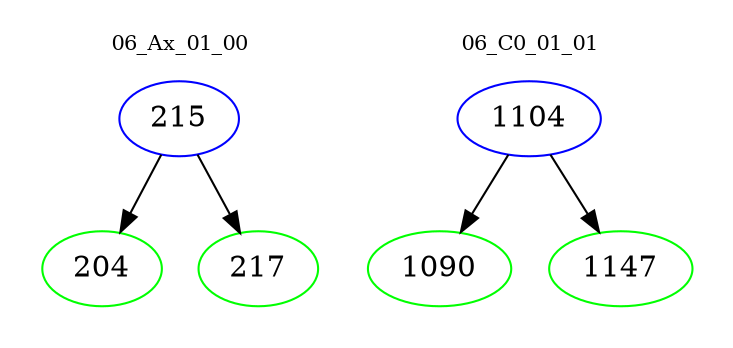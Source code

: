 digraph{
subgraph cluster_0 {
color = white
label = "06_Ax_01_00";
fontsize=10;
T0_215 [label="215", color="blue"]
T0_215 -> T0_204 [color="black"]
T0_204 [label="204", color="green"]
T0_215 -> T0_217 [color="black"]
T0_217 [label="217", color="green"]
}
subgraph cluster_1 {
color = white
label = "06_C0_01_01";
fontsize=10;
T1_1104 [label="1104", color="blue"]
T1_1104 -> T1_1090 [color="black"]
T1_1090 [label="1090", color="green"]
T1_1104 -> T1_1147 [color="black"]
T1_1147 [label="1147", color="green"]
}
}
